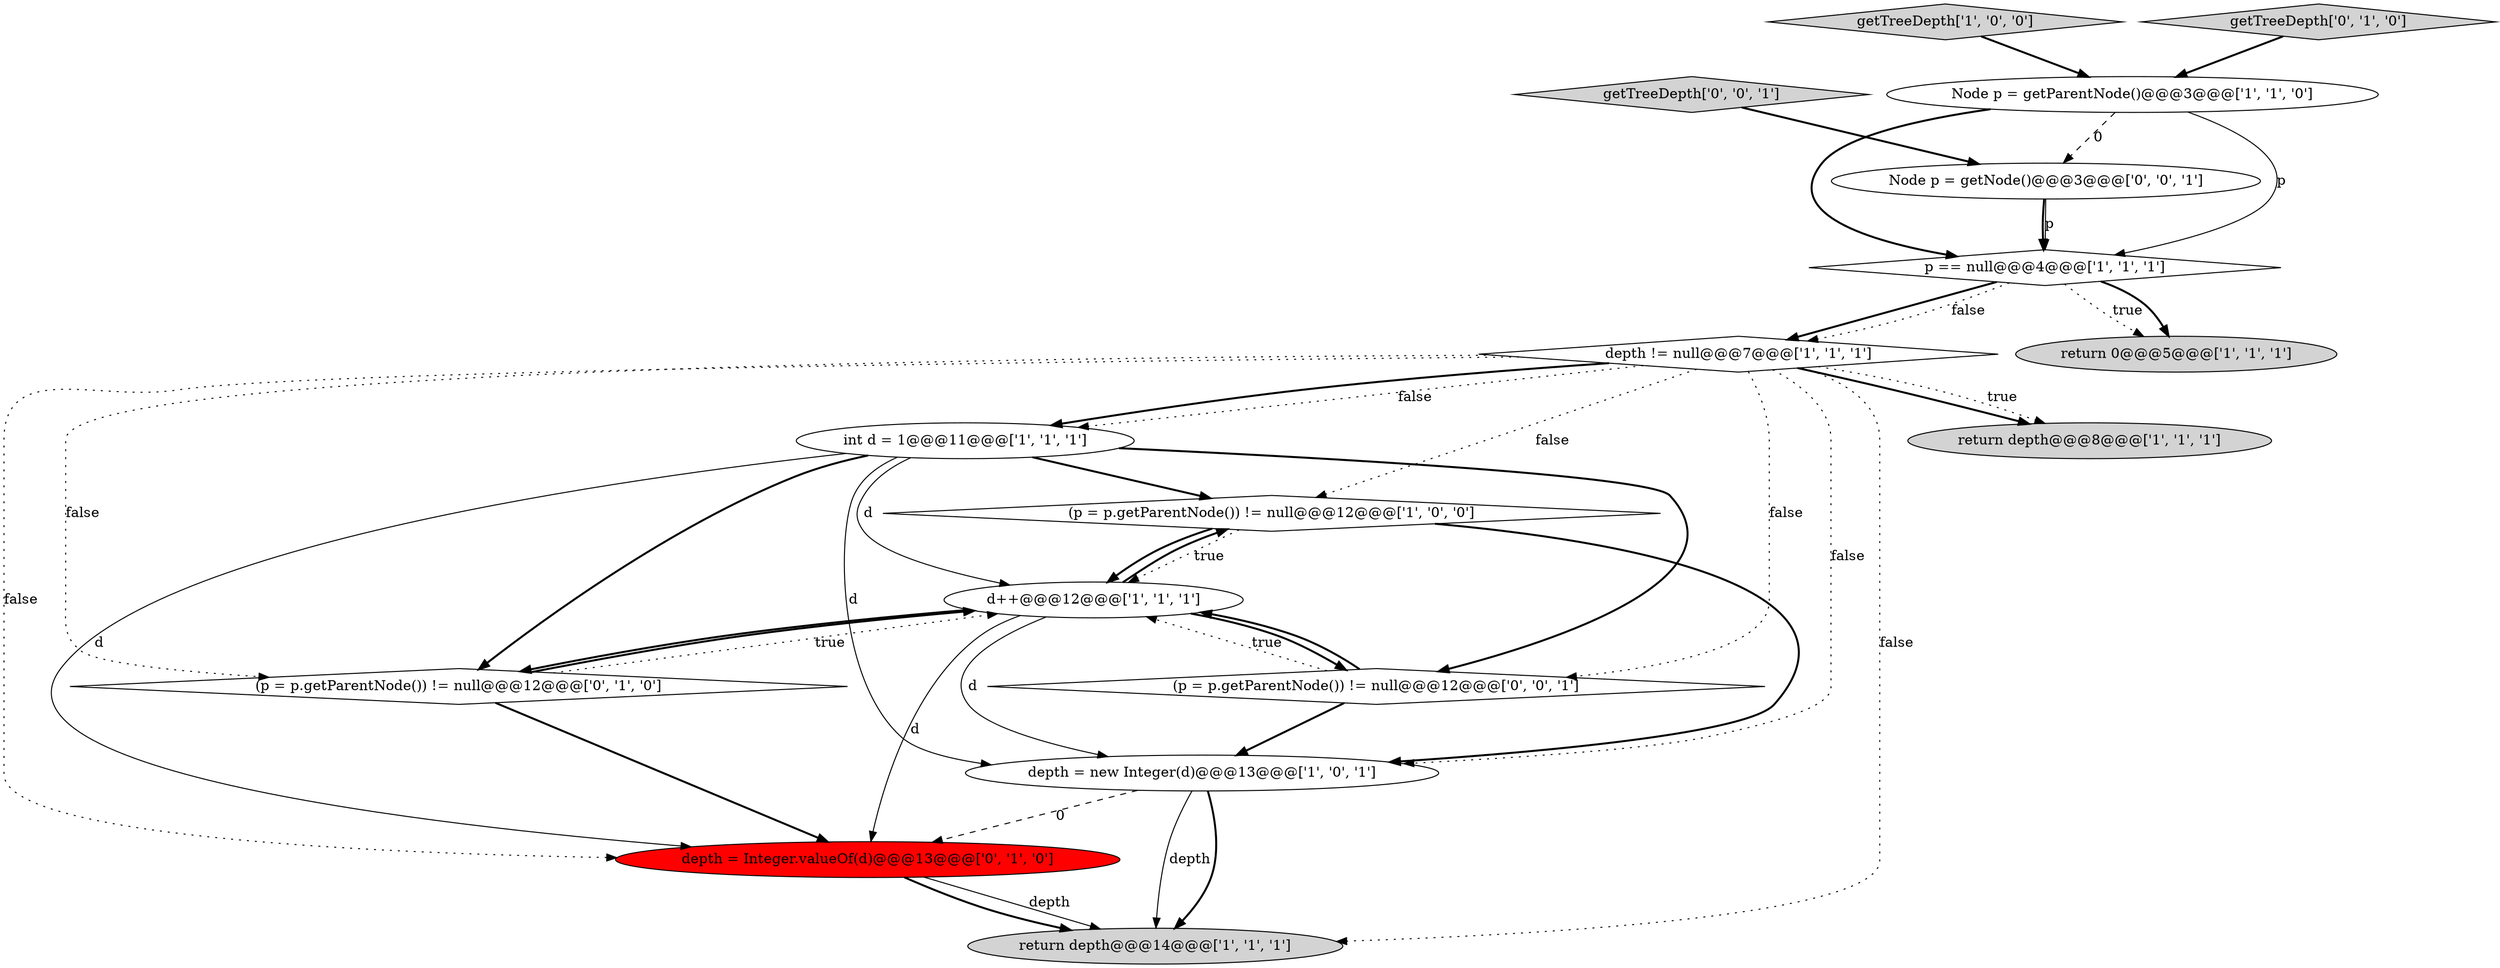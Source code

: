 digraph {
4 [style = filled, label = "(p = p.getParentNode()) != null@@@12@@@['1', '0', '0']", fillcolor = white, shape = diamond image = "AAA0AAABBB1BBB"];
10 [style = filled, label = "p == null@@@4@@@['1', '1', '1']", fillcolor = white, shape = diamond image = "AAA0AAABBB1BBB"];
7 [style = filled, label = "d++@@@12@@@['1', '1', '1']", fillcolor = white, shape = ellipse image = "AAA0AAABBB1BBB"];
8 [style = filled, label = "int d = 1@@@11@@@['1', '1', '1']", fillcolor = white, shape = ellipse image = "AAA0AAABBB1BBB"];
9 [style = filled, label = "depth = new Integer(d)@@@13@@@['1', '0', '1']", fillcolor = white, shape = ellipse image = "AAA0AAABBB1BBB"];
5 [style = filled, label = "return depth@@@14@@@['1', '1', '1']", fillcolor = lightgray, shape = ellipse image = "AAA0AAABBB1BBB"];
6 [style = filled, label = "getTreeDepth['1', '0', '0']", fillcolor = lightgray, shape = diamond image = "AAA0AAABBB1BBB"];
11 [style = filled, label = "(p = p.getParentNode()) != null@@@12@@@['0', '1', '0']", fillcolor = white, shape = diamond image = "AAA0AAABBB2BBB"];
1 [style = filled, label = "Node p = getParentNode()@@@3@@@['1', '1', '0']", fillcolor = white, shape = ellipse image = "AAA0AAABBB1BBB"];
0 [style = filled, label = "depth != null@@@7@@@['1', '1', '1']", fillcolor = white, shape = diamond image = "AAA0AAABBB1BBB"];
2 [style = filled, label = "return 0@@@5@@@['1', '1', '1']", fillcolor = lightgray, shape = ellipse image = "AAA0AAABBB1BBB"];
12 [style = filled, label = "getTreeDepth['0', '1', '0']", fillcolor = lightgray, shape = diamond image = "AAA0AAABBB2BBB"];
15 [style = filled, label = "(p = p.getParentNode()) != null@@@12@@@['0', '0', '1']", fillcolor = white, shape = diamond image = "AAA0AAABBB3BBB"];
16 [style = filled, label = "getTreeDepth['0', '0', '1']", fillcolor = lightgray, shape = diamond image = "AAA0AAABBB3BBB"];
14 [style = filled, label = "Node p = getNode()@@@3@@@['0', '0', '1']", fillcolor = white, shape = ellipse image = "AAA0AAABBB3BBB"];
3 [style = filled, label = "return depth@@@8@@@['1', '1', '1']", fillcolor = lightgray, shape = ellipse image = "AAA0AAABBB1BBB"];
13 [style = filled, label = "depth = Integer.valueOf(d)@@@13@@@['0', '1', '0']", fillcolor = red, shape = ellipse image = "AAA1AAABBB2BBB"];
0->3 [style = bold, label=""];
4->9 [style = bold, label=""];
11->7 [style = dotted, label="true"];
7->9 [style = solid, label="d"];
7->11 [style = bold, label=""];
8->7 [style = solid, label="d"];
8->15 [style = bold, label=""];
15->7 [style = bold, label=""];
0->8 [style = dotted, label="false"];
8->9 [style = solid, label="d"];
1->14 [style = dashed, label="0"];
13->5 [style = solid, label="depth"];
14->10 [style = solid, label="p"];
7->13 [style = solid, label="d"];
0->4 [style = dotted, label="false"];
14->10 [style = bold, label=""];
4->7 [style = dotted, label="true"];
7->4 [style = bold, label=""];
15->7 [style = dotted, label="true"];
12->1 [style = bold, label=""];
4->7 [style = bold, label=""];
0->9 [style = dotted, label="false"];
6->1 [style = bold, label=""];
0->11 [style = dotted, label="false"];
0->15 [style = dotted, label="false"];
10->2 [style = dotted, label="true"];
15->9 [style = bold, label=""];
10->0 [style = bold, label=""];
11->13 [style = bold, label=""];
10->0 [style = dotted, label="false"];
0->8 [style = bold, label=""];
9->13 [style = dashed, label="0"];
13->5 [style = bold, label=""];
9->5 [style = solid, label="depth"];
9->5 [style = bold, label=""];
0->5 [style = dotted, label="false"];
7->15 [style = bold, label=""];
16->14 [style = bold, label=""];
10->2 [style = bold, label=""];
0->3 [style = dotted, label="true"];
8->4 [style = bold, label=""];
0->13 [style = dotted, label="false"];
1->10 [style = solid, label="p"];
1->10 [style = bold, label=""];
8->11 [style = bold, label=""];
8->13 [style = solid, label="d"];
11->7 [style = bold, label=""];
}
